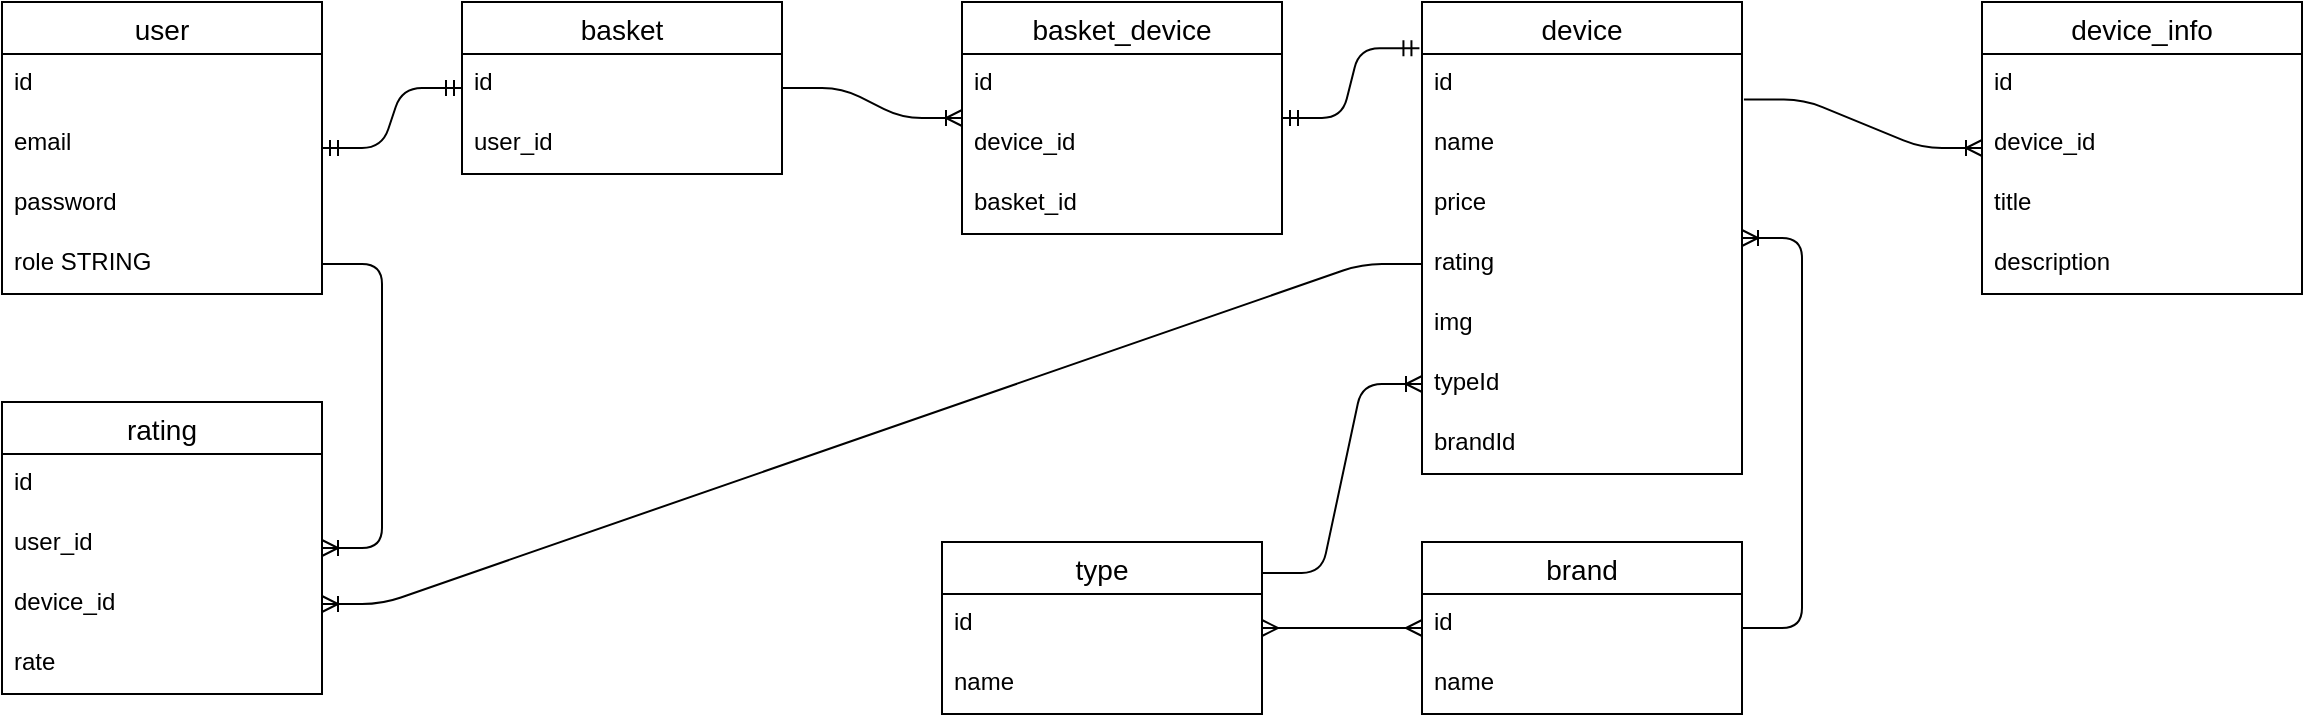 <mxfile version="14.5.6" type="device"><diagram id="_0yeqOyoAkpXNUWC8-W9" name="Page-1"><mxGraphModel dx="1635" dy="866" grid="1" gridSize="10" guides="1" tooltips="1" connect="1" arrows="1" fold="1" page="1" pageScale="1" pageWidth="827" pageHeight="1169" math="0" shadow="0"><root><mxCell id="0"/><mxCell id="1" parent="0"/><mxCell id="owpnmd4QJC0qSn7n60oY-1" value="user" style="swimlane;fontStyle=0;childLayout=stackLayout;horizontal=1;startSize=26;horizontalStack=0;resizeParent=1;resizeParentMax=0;resizeLast=0;collapsible=1;marginBottom=0;align=center;fontSize=14;" vertex="1" parent="1"><mxGeometry x="170" y="200" width="160" height="146" as="geometry"/></mxCell><mxCell id="owpnmd4QJC0qSn7n60oY-2" value="id" style="text;strokeColor=none;fillColor=none;spacingLeft=4;spacingRight=4;overflow=hidden;rotatable=0;points=[[0,0.5],[1,0.5]];portConstraint=eastwest;fontSize=12;" vertex="1" parent="owpnmd4QJC0qSn7n60oY-1"><mxGeometry y="26" width="160" height="30" as="geometry"/></mxCell><mxCell id="owpnmd4QJC0qSn7n60oY-3" value="email" style="text;strokeColor=none;fillColor=none;spacingLeft=4;spacingRight=4;overflow=hidden;rotatable=0;points=[[0,0.5],[1,0.5]];portConstraint=eastwest;fontSize=12;" vertex="1" parent="owpnmd4QJC0qSn7n60oY-1"><mxGeometry y="56" width="160" height="30" as="geometry"/></mxCell><mxCell id="owpnmd4QJC0qSn7n60oY-4" value="password&#10;" style="text;strokeColor=none;fillColor=none;spacingLeft=4;spacingRight=4;overflow=hidden;rotatable=0;points=[[0,0.5],[1,0.5]];portConstraint=eastwest;fontSize=12;" vertex="1" parent="owpnmd4QJC0qSn7n60oY-1"><mxGeometry y="86" width="160" height="30" as="geometry"/></mxCell><mxCell id="owpnmd4QJC0qSn7n60oY-5" value="role STRING" style="text;strokeColor=none;fillColor=none;spacingLeft=4;spacingRight=4;overflow=hidden;rotatable=0;points=[[0,0.5],[1,0.5]];portConstraint=eastwest;fontSize=12;" vertex="1" parent="owpnmd4QJC0qSn7n60oY-1"><mxGeometry y="116" width="160" height="30" as="geometry"/></mxCell><mxCell id="owpnmd4QJC0qSn7n60oY-6" value="basket" style="swimlane;fontStyle=0;childLayout=stackLayout;horizontal=1;startSize=26;horizontalStack=0;resizeParent=1;resizeParentMax=0;resizeLast=0;collapsible=1;marginBottom=0;align=center;fontSize=14;" vertex="1" parent="1"><mxGeometry x="400" y="200" width="160" height="86" as="geometry"/></mxCell><mxCell id="owpnmd4QJC0qSn7n60oY-7" value="id" style="text;strokeColor=none;fillColor=none;spacingLeft=4;spacingRight=4;overflow=hidden;rotatable=0;points=[[0,0.5],[1,0.5]];portConstraint=eastwest;fontSize=12;" vertex="1" parent="owpnmd4QJC0qSn7n60oY-6"><mxGeometry y="26" width="160" height="30" as="geometry"/></mxCell><mxCell id="owpnmd4QJC0qSn7n60oY-8" value="user_id" style="text;strokeColor=none;fillColor=none;spacingLeft=4;spacingRight=4;overflow=hidden;rotatable=0;points=[[0,0.5],[1,0.5]];portConstraint=eastwest;fontSize=12;" vertex="1" parent="owpnmd4QJC0qSn7n60oY-6"><mxGeometry y="56" width="160" height="30" as="geometry"/></mxCell><mxCell id="owpnmd4QJC0qSn7n60oY-11" value="" style="edgeStyle=entityRelationEdgeStyle;fontSize=12;html=1;endArrow=ERmandOne;startArrow=ERmandOne;" edge="1" parent="1" source="owpnmd4QJC0qSn7n60oY-1" target="owpnmd4QJC0qSn7n60oY-6"><mxGeometry width="100" height="100" relative="1" as="geometry"><mxPoint x="370" y="320" as="sourcePoint"/><mxPoint x="384" y="350" as="targetPoint"/></mxGeometry></mxCell><mxCell id="owpnmd4QJC0qSn7n60oY-12" value="device" style="swimlane;fontStyle=0;childLayout=stackLayout;horizontal=1;startSize=26;horizontalStack=0;resizeParent=1;resizeParentMax=0;resizeLast=0;collapsible=1;marginBottom=0;align=center;fontSize=14;" vertex="1" parent="1"><mxGeometry x="880" y="200" width="160" height="236" as="geometry"/></mxCell><mxCell id="owpnmd4QJC0qSn7n60oY-13" value="id" style="text;strokeColor=none;fillColor=none;spacingLeft=4;spacingRight=4;overflow=hidden;rotatable=0;points=[[0,0.5],[1,0.5]];portConstraint=eastwest;fontSize=12;" vertex="1" parent="owpnmd4QJC0qSn7n60oY-12"><mxGeometry y="26" width="160" height="30" as="geometry"/></mxCell><mxCell id="owpnmd4QJC0qSn7n60oY-14" value="name" style="text;strokeColor=none;fillColor=none;spacingLeft=4;spacingRight=4;overflow=hidden;rotatable=0;points=[[0,0.5],[1,0.5]];portConstraint=eastwest;fontSize=12;" vertex="1" parent="owpnmd4QJC0qSn7n60oY-12"><mxGeometry y="56" width="160" height="30" as="geometry"/></mxCell><mxCell id="owpnmd4QJC0qSn7n60oY-15" value="price" style="text;strokeColor=none;fillColor=none;spacingLeft=4;spacingRight=4;overflow=hidden;rotatable=0;points=[[0,0.5],[1,0.5]];portConstraint=eastwest;fontSize=12;" vertex="1" parent="owpnmd4QJC0qSn7n60oY-12"><mxGeometry y="86" width="160" height="30" as="geometry"/></mxCell><mxCell id="owpnmd4QJC0qSn7n60oY-17" value="rating" style="text;strokeColor=none;fillColor=none;spacingLeft=4;spacingRight=4;overflow=hidden;rotatable=0;points=[[0,0.5],[1,0.5]];portConstraint=eastwest;fontSize=12;" vertex="1" parent="owpnmd4QJC0qSn7n60oY-12"><mxGeometry y="116" width="160" height="30" as="geometry"/></mxCell><mxCell id="owpnmd4QJC0qSn7n60oY-16" value="img" style="text;strokeColor=none;fillColor=none;spacingLeft=4;spacingRight=4;overflow=hidden;rotatable=0;points=[[0,0.5],[1,0.5]];portConstraint=eastwest;fontSize=12;" vertex="1" parent="owpnmd4QJC0qSn7n60oY-12"><mxGeometry y="146" width="160" height="30" as="geometry"/></mxCell><mxCell id="owpnmd4QJC0qSn7n60oY-19" value="typeId" style="text;strokeColor=none;fillColor=none;spacingLeft=4;spacingRight=4;overflow=hidden;rotatable=0;points=[[0,0.5],[1,0.5]];portConstraint=eastwest;fontSize=12;" vertex="1" parent="owpnmd4QJC0qSn7n60oY-12"><mxGeometry y="176" width="160" height="30" as="geometry"/></mxCell><mxCell id="owpnmd4QJC0qSn7n60oY-20" value="brandId" style="text;strokeColor=none;fillColor=none;spacingLeft=4;spacingRight=4;overflow=hidden;rotatable=0;points=[[0,0.5],[1,0.5]];portConstraint=eastwest;fontSize=12;" vertex="1" parent="owpnmd4QJC0qSn7n60oY-12"><mxGeometry y="206" width="160" height="30" as="geometry"/></mxCell><mxCell id="owpnmd4QJC0qSn7n60oY-21" value="type" style="swimlane;fontStyle=0;childLayout=stackLayout;horizontal=1;startSize=26;horizontalStack=0;resizeParent=1;resizeParentMax=0;resizeLast=0;collapsible=1;marginBottom=0;align=center;fontSize=14;" vertex="1" parent="1"><mxGeometry x="640" y="470" width="160" height="86" as="geometry"/></mxCell><mxCell id="owpnmd4QJC0qSn7n60oY-22" value="id" style="text;strokeColor=none;fillColor=none;spacingLeft=4;spacingRight=4;overflow=hidden;rotatable=0;points=[[0,0.5],[1,0.5]];portConstraint=eastwest;fontSize=12;" vertex="1" parent="owpnmd4QJC0qSn7n60oY-21"><mxGeometry y="26" width="160" height="30" as="geometry"/></mxCell><mxCell id="owpnmd4QJC0qSn7n60oY-23" value="name" style="text;strokeColor=none;fillColor=none;spacingLeft=4;spacingRight=4;overflow=hidden;rotatable=0;points=[[0,0.5],[1,0.5]];portConstraint=eastwest;fontSize=12;" vertex="1" parent="owpnmd4QJC0qSn7n60oY-21"><mxGeometry y="56" width="160" height="30" as="geometry"/></mxCell><mxCell id="owpnmd4QJC0qSn7n60oY-29" value="brand" style="swimlane;fontStyle=0;childLayout=stackLayout;horizontal=1;startSize=26;horizontalStack=0;resizeParent=1;resizeParentMax=0;resizeLast=0;collapsible=1;marginBottom=0;align=center;fontSize=14;" vertex="1" parent="1"><mxGeometry x="880" y="470" width="160" height="86" as="geometry"/></mxCell><mxCell id="owpnmd4QJC0qSn7n60oY-30" value="id" style="text;strokeColor=none;fillColor=none;spacingLeft=4;spacingRight=4;overflow=hidden;rotatable=0;points=[[0,0.5],[1,0.5]];portConstraint=eastwest;fontSize=12;" vertex="1" parent="owpnmd4QJC0qSn7n60oY-29"><mxGeometry y="26" width="160" height="30" as="geometry"/></mxCell><mxCell id="owpnmd4QJC0qSn7n60oY-31" value="name" style="text;strokeColor=none;fillColor=none;spacingLeft=4;spacingRight=4;overflow=hidden;rotatable=0;points=[[0,0.5],[1,0.5]];portConstraint=eastwest;fontSize=12;" vertex="1" parent="owpnmd4QJC0qSn7n60oY-29"><mxGeometry y="56" width="160" height="30" as="geometry"/></mxCell><mxCell id="owpnmd4QJC0qSn7n60oY-37" value="" style="edgeStyle=entityRelationEdgeStyle;fontSize=12;html=1;endArrow=ERoneToMany;exitX=0.999;exitY=0.18;exitDx=0;exitDy=0;exitPerimeter=0;entryX=0;entryY=0.5;entryDx=0;entryDy=0;" edge="1" parent="1" source="owpnmd4QJC0qSn7n60oY-21" target="owpnmd4QJC0qSn7n60oY-19"><mxGeometry width="100" height="100" relative="1" as="geometry"><mxPoint x="360" y="540" as="sourcePoint"/><mxPoint x="460" y="440" as="targetPoint"/></mxGeometry></mxCell><mxCell id="owpnmd4QJC0qSn7n60oY-38" value="" style="edgeStyle=entityRelationEdgeStyle;fontSize=12;html=1;endArrow=ERoneToMany;" edge="1" parent="1" source="owpnmd4QJC0qSn7n60oY-29" target="owpnmd4QJC0qSn7n60oY-12"><mxGeometry width="100" height="100" relative="1" as="geometry"><mxPoint x="830" y="608" as="sourcePoint"/><mxPoint x="890" y="328" as="targetPoint"/></mxGeometry></mxCell><mxCell id="owpnmd4QJC0qSn7n60oY-39" value="" style="edgeStyle=entityRelationEdgeStyle;fontSize=12;html=1;endArrow=ERmany;startArrow=ERmany;" edge="1" parent="1" source="owpnmd4QJC0qSn7n60oY-21" target="owpnmd4QJC0qSn7n60oY-29"><mxGeometry width="100" height="100" relative="1" as="geometry"><mxPoint x="1010" y="530" as="sourcePoint"/><mxPoint x="1110" y="430" as="targetPoint"/></mxGeometry></mxCell><mxCell id="owpnmd4QJC0qSn7n60oY-40" value="device_info" style="swimlane;fontStyle=0;childLayout=stackLayout;horizontal=1;startSize=26;horizontalStack=0;resizeParent=1;resizeParentMax=0;resizeLast=0;collapsible=1;marginBottom=0;align=center;fontSize=14;" vertex="1" parent="1"><mxGeometry x="1160" y="200" width="160" height="146" as="geometry"/></mxCell><mxCell id="owpnmd4QJC0qSn7n60oY-41" value="id" style="text;strokeColor=none;fillColor=none;spacingLeft=4;spacingRight=4;overflow=hidden;rotatable=0;points=[[0,0.5],[1,0.5]];portConstraint=eastwest;fontSize=12;" vertex="1" parent="owpnmd4QJC0qSn7n60oY-40"><mxGeometry y="26" width="160" height="30" as="geometry"/></mxCell><mxCell id="owpnmd4QJC0qSn7n60oY-42" value="device_id" style="text;strokeColor=none;fillColor=none;spacingLeft=4;spacingRight=4;overflow=hidden;rotatable=0;points=[[0,0.5],[1,0.5]];portConstraint=eastwest;fontSize=12;" vertex="1" parent="owpnmd4QJC0qSn7n60oY-40"><mxGeometry y="56" width="160" height="30" as="geometry"/></mxCell><mxCell id="owpnmd4QJC0qSn7n60oY-43" value="title" style="text;strokeColor=none;fillColor=none;spacingLeft=4;spacingRight=4;overflow=hidden;rotatable=0;points=[[0,0.5],[1,0.5]];portConstraint=eastwest;fontSize=12;" vertex="1" parent="owpnmd4QJC0qSn7n60oY-40"><mxGeometry y="86" width="160" height="30" as="geometry"/></mxCell><mxCell id="owpnmd4QJC0qSn7n60oY-45" value="description" style="text;strokeColor=none;fillColor=none;spacingLeft=4;spacingRight=4;overflow=hidden;rotatable=0;points=[[0,0.5],[1,0.5]];portConstraint=eastwest;fontSize=12;" vertex="1" parent="owpnmd4QJC0qSn7n60oY-40"><mxGeometry y="116" width="160" height="30" as="geometry"/></mxCell><mxCell id="owpnmd4QJC0qSn7n60oY-46" value="" style="edgeStyle=entityRelationEdgeStyle;fontSize=12;html=1;endArrow=ERoneToMany;exitX=1.006;exitY=0.76;exitDx=0;exitDy=0;exitPerimeter=0;" edge="1" parent="1" source="owpnmd4QJC0qSn7n60oY-13" target="owpnmd4QJC0qSn7n60oY-40"><mxGeometry width="100" height="100" relative="1" as="geometry"><mxPoint x="809.84" y="495.48" as="sourcePoint"/><mxPoint x="890" y="328" as="targetPoint"/></mxGeometry></mxCell><mxCell id="owpnmd4QJC0qSn7n60oY-47" value="basket_device" style="swimlane;fontStyle=0;childLayout=stackLayout;horizontal=1;startSize=26;horizontalStack=0;resizeParent=1;resizeParentMax=0;resizeLast=0;collapsible=1;marginBottom=0;align=center;fontSize=14;" vertex="1" parent="1"><mxGeometry x="650" y="200" width="160" height="116" as="geometry"/></mxCell><mxCell id="owpnmd4QJC0qSn7n60oY-48" value="id" style="text;strokeColor=none;fillColor=none;spacingLeft=4;spacingRight=4;overflow=hidden;rotatable=0;points=[[0,0.5],[1,0.5]];portConstraint=eastwest;fontSize=12;" vertex="1" parent="owpnmd4QJC0qSn7n60oY-47"><mxGeometry y="26" width="160" height="30" as="geometry"/></mxCell><mxCell id="owpnmd4QJC0qSn7n60oY-49" value="device_id" style="text;strokeColor=none;fillColor=none;spacingLeft=4;spacingRight=4;overflow=hidden;rotatable=0;points=[[0,0.5],[1,0.5]];portConstraint=eastwest;fontSize=12;" vertex="1" parent="owpnmd4QJC0qSn7n60oY-47"><mxGeometry y="56" width="160" height="30" as="geometry"/></mxCell><mxCell id="owpnmd4QJC0qSn7n60oY-50" value="basket_id" style="text;strokeColor=none;fillColor=none;spacingLeft=4;spacingRight=4;overflow=hidden;rotatable=0;points=[[0,0.5],[1,0.5]];portConstraint=eastwest;fontSize=12;" vertex="1" parent="owpnmd4QJC0qSn7n60oY-47"><mxGeometry y="86" width="160" height="30" as="geometry"/></mxCell><mxCell id="owpnmd4QJC0qSn7n60oY-51" value="" style="edgeStyle=entityRelationEdgeStyle;fontSize=12;html=1;endArrow=ERoneToMany;" edge="1" parent="1" source="owpnmd4QJC0qSn7n60oY-6" target="owpnmd4QJC0qSn7n60oY-47"><mxGeometry width="100" height="100" relative="1" as="geometry"><mxPoint x="730" y="470" as="sourcePoint"/><mxPoint x="830" y="370" as="targetPoint"/></mxGeometry></mxCell><mxCell id="owpnmd4QJC0qSn7n60oY-52" value="" style="edgeStyle=entityRelationEdgeStyle;fontSize=12;html=1;endArrow=ERmandOne;startArrow=ERmandOne;entryX=-0.008;entryY=0.098;entryDx=0;entryDy=0;entryPerimeter=0;" edge="1" parent="1" source="owpnmd4QJC0qSn7n60oY-47" target="owpnmd4QJC0qSn7n60oY-12"><mxGeometry width="100" height="100" relative="1" as="geometry"><mxPoint x="730" y="470" as="sourcePoint"/><mxPoint x="830" y="370" as="targetPoint"/></mxGeometry></mxCell><mxCell id="owpnmd4QJC0qSn7n60oY-53" value="rating" style="swimlane;fontStyle=0;childLayout=stackLayout;horizontal=1;startSize=26;horizontalStack=0;resizeParent=1;resizeParentMax=0;resizeLast=0;collapsible=1;marginBottom=0;align=center;fontSize=14;" vertex="1" parent="1"><mxGeometry x="170" y="400" width="160" height="146" as="geometry"/></mxCell><mxCell id="owpnmd4QJC0qSn7n60oY-54" value="id" style="text;strokeColor=none;fillColor=none;spacingLeft=4;spacingRight=4;overflow=hidden;rotatable=0;points=[[0,0.5],[1,0.5]];portConstraint=eastwest;fontSize=12;" vertex="1" parent="owpnmd4QJC0qSn7n60oY-53"><mxGeometry y="26" width="160" height="30" as="geometry"/></mxCell><mxCell id="owpnmd4QJC0qSn7n60oY-55" value="user_id" style="text;strokeColor=none;fillColor=none;spacingLeft=4;spacingRight=4;overflow=hidden;rotatable=0;points=[[0,0.5],[1,0.5]];portConstraint=eastwest;fontSize=12;" vertex="1" parent="owpnmd4QJC0qSn7n60oY-53"><mxGeometry y="56" width="160" height="30" as="geometry"/></mxCell><mxCell id="owpnmd4QJC0qSn7n60oY-56" value="device_id" style="text;strokeColor=none;fillColor=none;spacingLeft=4;spacingRight=4;overflow=hidden;rotatable=0;points=[[0,0.5],[1,0.5]];portConstraint=eastwest;fontSize=12;" vertex="1" parent="owpnmd4QJC0qSn7n60oY-53"><mxGeometry y="86" width="160" height="30" as="geometry"/></mxCell><mxCell id="owpnmd4QJC0qSn7n60oY-57" value="rate" style="text;strokeColor=none;fillColor=none;spacingLeft=4;spacingRight=4;overflow=hidden;rotatable=0;points=[[0,0.5],[1,0.5]];portConstraint=eastwest;fontSize=12;" vertex="1" parent="owpnmd4QJC0qSn7n60oY-53"><mxGeometry y="116" width="160" height="30" as="geometry"/></mxCell><mxCell id="owpnmd4QJC0qSn7n60oY-58" value="" style="edgeStyle=entityRelationEdgeStyle;fontSize=12;html=1;endArrow=ERoneToMany;exitX=1;exitY=0.5;exitDx=0;exitDy=0;" edge="1" parent="1" source="owpnmd4QJC0qSn7n60oY-5" target="owpnmd4QJC0qSn7n60oY-53"><mxGeometry width="100" height="100" relative="1" as="geometry"><mxPoint x="730" y="470" as="sourcePoint"/><mxPoint x="830" y="370" as="targetPoint"/></mxGeometry></mxCell><mxCell id="owpnmd4QJC0qSn7n60oY-59" value="" style="edgeStyle=entityRelationEdgeStyle;fontSize=12;html=1;endArrow=ERoneToMany;entryX=1;entryY=0.5;entryDx=0;entryDy=0;" edge="1" parent="1" source="owpnmd4QJC0qSn7n60oY-17" target="owpnmd4QJC0qSn7n60oY-56"><mxGeometry width="100" height="100" relative="1" as="geometry"><mxPoint x="730" y="470" as="sourcePoint"/><mxPoint x="830" y="370" as="targetPoint"/></mxGeometry></mxCell></root></mxGraphModel></diagram></mxfile>